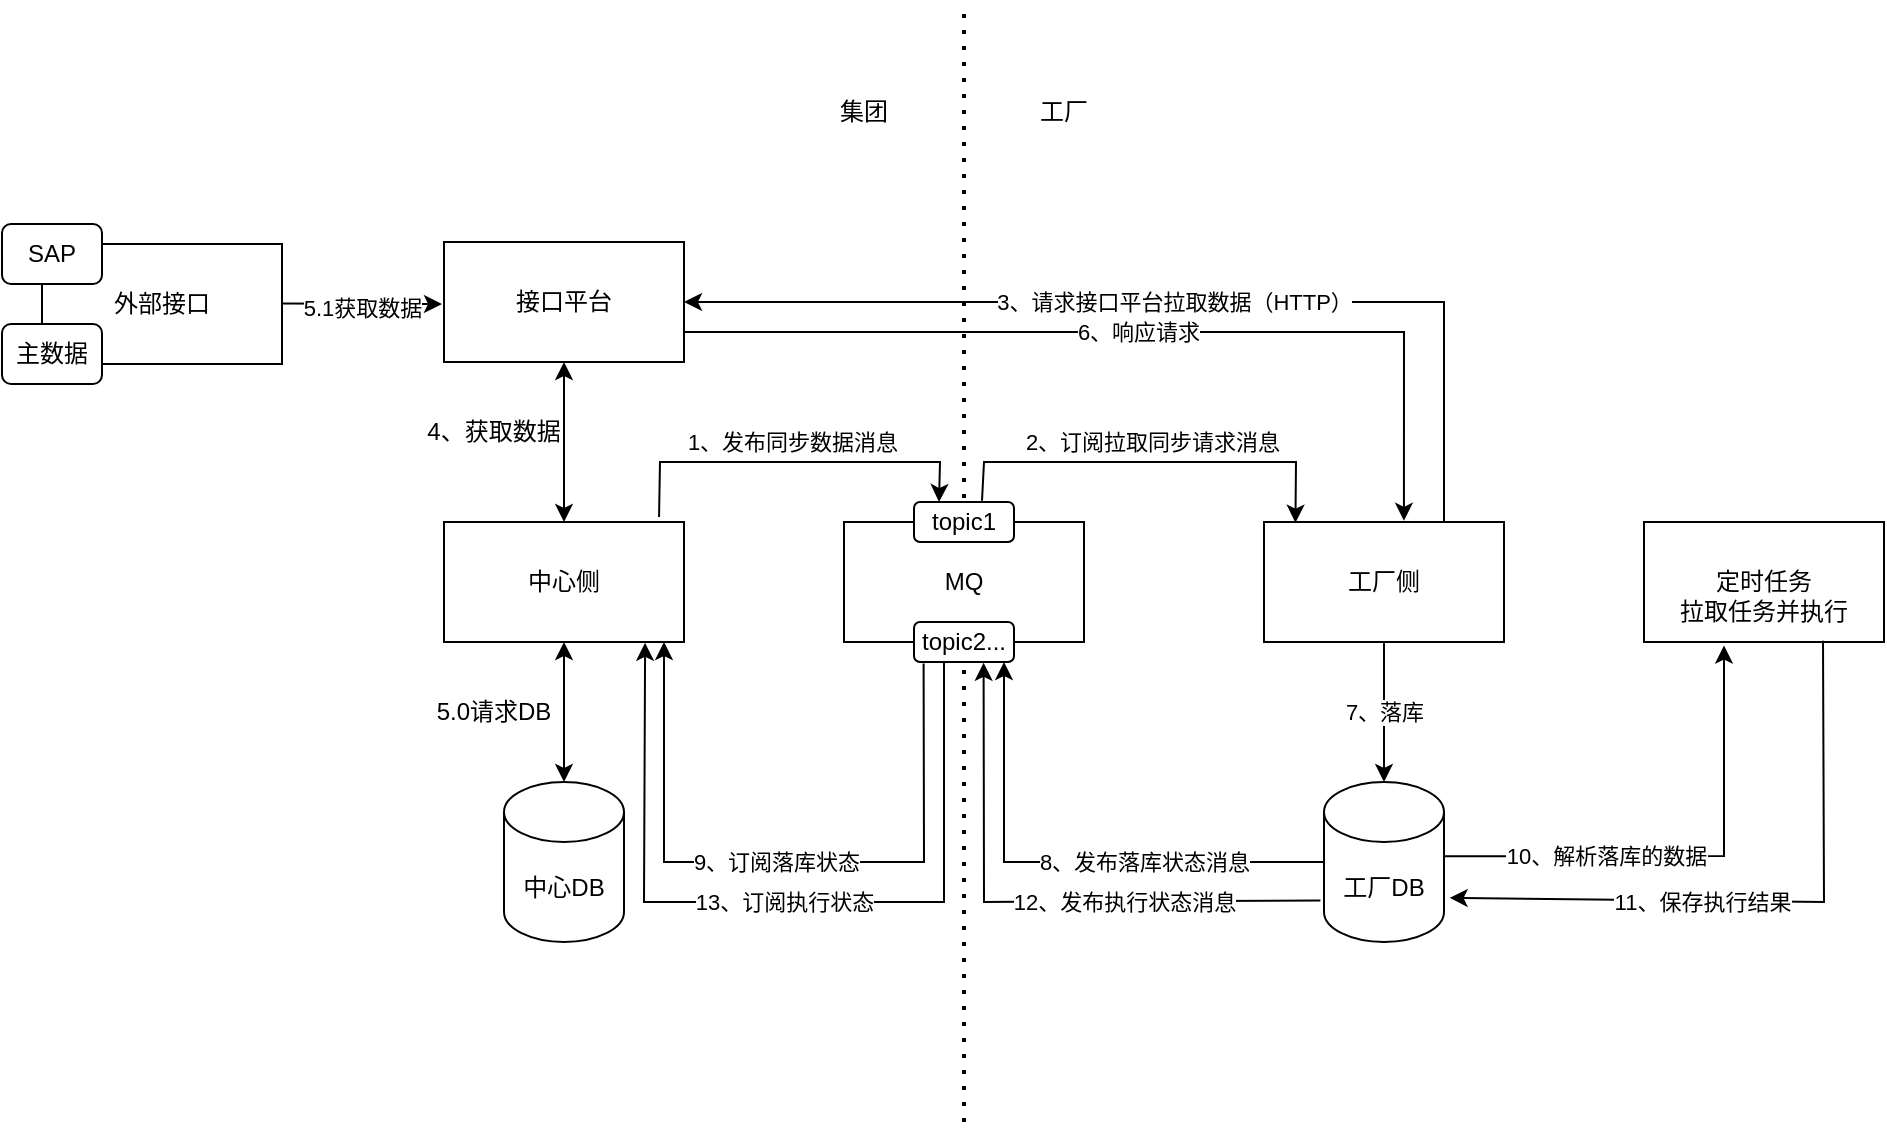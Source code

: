 <mxfile version="24.0.1" type="github">
  <diagram id="R2lEEEUBdFMjLlhIrx00" name="Page-1">
    <mxGraphModel dx="1584" dy="478" grid="0" gridSize="10" guides="1" tooltips="1" connect="1" arrows="1" fold="1" page="1" pageScale="1" pageWidth="850" pageHeight="1100" math="0" shadow="0" extFonts="Permanent Marker^https://fonts.googleapis.com/css?family=Permanent+Marker">
      <root>
        <mxCell id="0" />
        <mxCell id="1" parent="0" />
        <mxCell id="n60h2DSmVMfN_KLsbinU-1" value="中心侧" style="rounded=0;whiteSpace=wrap;html=1;" vertex="1" parent="1">
          <mxGeometry x="-260" y="366" width="120" height="60" as="geometry" />
        </mxCell>
        <mxCell id="n60h2DSmVMfN_KLsbinU-3" value="工厂侧" style="rounded=0;whiteSpace=wrap;html=1;" vertex="1" parent="1">
          <mxGeometry x="150" y="366" width="120" height="60" as="geometry" />
        </mxCell>
        <mxCell id="n60h2DSmVMfN_KLsbinU-4" value="接口平台" style="rounded=0;whiteSpace=wrap;html=1;" vertex="1" parent="1">
          <mxGeometry x="-260" y="226" width="120" height="60" as="geometry" />
        </mxCell>
        <mxCell id="n60h2DSmVMfN_KLsbinU-6" value="中心DB" style="shape=cylinder3;whiteSpace=wrap;html=1;boundedLbl=1;backgroundOutline=1;size=15;" vertex="1" parent="1">
          <mxGeometry x="-230" y="496" width="60" height="80" as="geometry" />
        </mxCell>
        <mxCell id="n60h2DSmVMfN_KLsbinU-7" value="工厂DB" style="shape=cylinder3;whiteSpace=wrap;html=1;boundedLbl=1;backgroundOutline=1;size=15;" vertex="1" parent="1">
          <mxGeometry x="180" y="496" width="60" height="80" as="geometry" />
        </mxCell>
        <mxCell id="n60h2DSmVMfN_KLsbinU-8" value="" style="endArrow=none;dashed=1;html=1;dashPattern=1 3;strokeWidth=2;rounded=0;" edge="1" parent="1">
          <mxGeometry width="50" height="50" relative="1" as="geometry">
            <mxPoint y="666" as="sourcePoint" />
            <mxPoint y="106" as="targetPoint" />
          </mxGeometry>
        </mxCell>
        <mxCell id="n60h2DSmVMfN_KLsbinU-12" value="" style="endArrow=classic;html=1;rounded=0;" edge="1" parent="1" source="n60h2DSmVMfN_KLsbinU-2">
          <mxGeometry width="50" height="50" relative="1" as="geometry">
            <mxPoint x="10" y="446" as="sourcePoint" />
            <mxPoint x="60" y="396" as="targetPoint" />
          </mxGeometry>
        </mxCell>
        <mxCell id="n60h2DSmVMfN_KLsbinU-2" value="MQ" style="rounded=0;whiteSpace=wrap;html=1;" vertex="1" parent="1">
          <mxGeometry x="-60" y="366" width="120" height="60" as="geometry" />
        </mxCell>
        <mxCell id="n60h2DSmVMfN_KLsbinU-20" value="" style="endArrow=classic;startArrow=classic;html=1;rounded=0;exitX=0.5;exitY=0;exitDx=0;exitDy=0;exitPerimeter=0;entryX=0.5;entryY=1;entryDx=0;entryDy=0;" edge="1" parent="1" source="n60h2DSmVMfN_KLsbinU-6" target="n60h2DSmVMfN_KLsbinU-1">
          <mxGeometry width="50" height="50" relative="1" as="geometry">
            <mxPoint x="-150" y="496" as="sourcePoint" />
            <mxPoint x="-100" y="446" as="targetPoint" />
          </mxGeometry>
        </mxCell>
        <mxCell id="n60h2DSmVMfN_KLsbinU-21" value="" style="endArrow=classic;startArrow=classic;html=1;rounded=0;entryX=0.5;entryY=1;entryDx=0;entryDy=0;" edge="1" parent="1" target="n60h2DSmVMfN_KLsbinU-4">
          <mxGeometry width="50" height="50" relative="1" as="geometry">
            <mxPoint x="-200" y="366" as="sourcePoint" />
            <mxPoint x="-150" y="316" as="targetPoint" />
          </mxGeometry>
        </mxCell>
        <mxCell id="n60h2DSmVMfN_KLsbinU-33" value="" style="endArrow=classic;html=1;rounded=0;exitX=0;exitY=0.5;exitDx=0;exitDy=0;exitPerimeter=0;entryX=0.7;entryY=1;entryDx=0;entryDy=0;entryPerimeter=0;" edge="1" parent="1" source="n60h2DSmVMfN_KLsbinU-7">
          <mxGeometry relative="1" as="geometry">
            <mxPoint x="190" y="536" as="sourcePoint" />
            <mxPoint x="20" y="436" as="targetPoint" />
            <Array as="points">
              <mxPoint x="20" y="536" />
            </Array>
          </mxGeometry>
        </mxCell>
        <mxCell id="n60h2DSmVMfN_KLsbinU-34" value="8、发布落库状态消息" style="edgeLabel;resizable=0;html=1;;align=center;verticalAlign=middle;" connectable="0" vertex="1" parent="n60h2DSmVMfN_KLsbinU-33">
          <mxGeometry relative="1" as="geometry">
            <mxPoint x="40" as="offset" />
          </mxGeometry>
        </mxCell>
        <mxCell id="n60h2DSmVMfN_KLsbinU-35" value="" style="endArrow=classic;html=1;rounded=0;exitX=0.096;exitY=1.04;exitDx=0;exitDy=0;entryX=0.75;entryY=1;entryDx=0;entryDy=0;exitPerimeter=0;" edge="1" parent="1" source="n60h2DSmVMfN_KLsbinU-51">
          <mxGeometry relative="1" as="geometry">
            <mxPoint x="50" y="426" as="sourcePoint" />
            <mxPoint x="-150" y="426" as="targetPoint" />
            <Array as="points">
              <mxPoint x="-20" y="536" />
              <mxPoint x="-150" y="536" />
            </Array>
          </mxGeometry>
        </mxCell>
        <mxCell id="n60h2DSmVMfN_KLsbinU-70" value="9、订阅落库状态" style="edgeLabel;html=1;align=center;verticalAlign=middle;resizable=0;points=[];" vertex="1" connectable="0" parent="n60h2DSmVMfN_KLsbinU-35">
          <mxGeometry x="0.129" y="-1" relative="1" as="geometry">
            <mxPoint x="18" y="1" as="offset" />
          </mxGeometry>
        </mxCell>
        <mxCell id="n60h2DSmVMfN_KLsbinU-37" value="" style="endArrow=classic;html=1;rounded=0;entryX=0.25;entryY=0;entryDx=0;entryDy=0;exitX=0.896;exitY=-0.042;exitDx=0;exitDy=0;exitPerimeter=0;" edge="1" parent="1" source="n60h2DSmVMfN_KLsbinU-1" target="n60h2DSmVMfN_KLsbinU-50">
          <mxGeometry relative="1" as="geometry">
            <mxPoint x="-140" y="395.5" as="sourcePoint" />
            <mxPoint x="-40" y="395.5" as="targetPoint" />
            <Array as="points">
              <mxPoint x="-152" y="336" />
              <mxPoint x="-12" y="336" />
            </Array>
          </mxGeometry>
        </mxCell>
        <mxCell id="n60h2DSmVMfN_KLsbinU-38" value="1、发布同步数据消息" style="edgeLabel;resizable=0;html=1;;align=center;verticalAlign=middle;" connectable="0" vertex="1" parent="n60h2DSmVMfN_KLsbinU-37">
          <mxGeometry relative="1" as="geometry">
            <mxPoint y="-10" as="offset" />
          </mxGeometry>
        </mxCell>
        <mxCell id="n60h2DSmVMfN_KLsbinU-39" value="" style="endArrow=classic;html=1;rounded=0;entryX=0.131;entryY=0.006;entryDx=0;entryDy=0;exitX=0.68;exitY=-0.031;exitDx=0;exitDy=0;entryPerimeter=0;exitPerimeter=0;" edge="1" parent="1" source="n60h2DSmVMfN_KLsbinU-50" target="n60h2DSmVMfN_KLsbinU-3">
          <mxGeometry relative="1" as="geometry">
            <mxPoint x="-20" y="436" as="sourcePoint" />
            <mxPoint x="80" y="436" as="targetPoint" />
            <Array as="points">
              <mxPoint x="10" y="336" />
              <mxPoint x="166" y="336" />
            </Array>
          </mxGeometry>
        </mxCell>
        <mxCell id="n60h2DSmVMfN_KLsbinU-40" value="2、订阅拉取同步请求消息" style="edgeLabel;resizable=0;html=1;;align=center;verticalAlign=middle;" connectable="0" vertex="1" parent="n60h2DSmVMfN_KLsbinU-39">
          <mxGeometry relative="1" as="geometry">
            <mxPoint y="-10" as="offset" />
          </mxGeometry>
        </mxCell>
        <mxCell id="n60h2DSmVMfN_KLsbinU-43" value="" style="endArrow=classic;html=1;rounded=0;exitX=0.75;exitY=0;exitDx=0;exitDy=0;entryX=1;entryY=0.5;entryDx=0;entryDy=0;" edge="1" parent="1" source="n60h2DSmVMfN_KLsbinU-3" target="n60h2DSmVMfN_KLsbinU-4">
          <mxGeometry relative="1" as="geometry">
            <mxPoint x="210" y="326" as="sourcePoint" />
            <mxPoint x="310" y="326" as="targetPoint" />
            <Array as="points">
              <mxPoint x="240" y="256" />
            </Array>
          </mxGeometry>
        </mxCell>
        <mxCell id="n60h2DSmVMfN_KLsbinU-44" value="3、请求接口平台拉取数据（HTTP）" style="edgeLabel;resizable=0;html=1;;align=center;verticalAlign=middle;" connectable="0" vertex="1" parent="n60h2DSmVMfN_KLsbinU-43">
          <mxGeometry relative="1" as="geometry" />
        </mxCell>
        <mxCell id="n60h2DSmVMfN_KLsbinU-47" value="外部接口" style="rounded=0;whiteSpace=wrap;html=1;" vertex="1" parent="1">
          <mxGeometry x="-461" y="227" width="120" height="60" as="geometry" />
        </mxCell>
        <mxCell id="n60h2DSmVMfN_KLsbinU-48" value="" style="endArrow=classic;html=1;rounded=0;exitX=1;exitY=0.75;exitDx=0;exitDy=0;entryX=0.583;entryY=-0.01;entryDx=0;entryDy=0;entryPerimeter=0;" edge="1" parent="1" source="n60h2DSmVMfN_KLsbinU-4" target="n60h2DSmVMfN_KLsbinU-3">
          <mxGeometry relative="1" as="geometry">
            <mxPoint x="-20" y="436" as="sourcePoint" />
            <mxPoint x="80" y="436" as="targetPoint" />
            <Array as="points">
              <mxPoint x="220" y="271" />
            </Array>
          </mxGeometry>
        </mxCell>
        <mxCell id="n60h2DSmVMfN_KLsbinU-49" value="6、响应请求" style="edgeLabel;resizable=0;html=1;;align=center;verticalAlign=middle;" connectable="0" vertex="1" parent="n60h2DSmVMfN_KLsbinU-48">
          <mxGeometry relative="1" as="geometry" />
        </mxCell>
        <mxCell id="n60h2DSmVMfN_KLsbinU-50" value="topic1" style="rounded=1;whiteSpace=wrap;html=1;" vertex="1" parent="1">
          <mxGeometry x="-25" y="356" width="50" height="20" as="geometry" />
        </mxCell>
        <mxCell id="n60h2DSmVMfN_KLsbinU-51" value="topic2..." style="rounded=1;whiteSpace=wrap;html=1;" vertex="1" parent="1">
          <mxGeometry x="-25" y="416" width="50" height="20" as="geometry" />
        </mxCell>
        <mxCell id="n60h2DSmVMfN_KLsbinU-53" value="4、获取数据" style="text;html=1;align=center;verticalAlign=middle;whiteSpace=wrap;rounded=0;rotation=0;" vertex="1" parent="1">
          <mxGeometry x="-270" y="306" width="70" height="30" as="geometry" />
        </mxCell>
        <mxCell id="n60h2DSmVMfN_KLsbinU-54" value="5.0请求DB" style="text;html=1;align=center;verticalAlign=middle;whiteSpace=wrap;rounded=0;rotation=0;" vertex="1" parent="1">
          <mxGeometry x="-270" y="446" width="70" height="30" as="geometry" />
        </mxCell>
        <mxCell id="n60h2DSmVMfN_KLsbinU-56" value="SAP" style="rounded=1;whiteSpace=wrap;html=1;" vertex="1" parent="1">
          <mxGeometry x="-481" y="217" width="50" height="30" as="geometry" />
        </mxCell>
        <mxCell id="n60h2DSmVMfN_KLsbinU-58" value="主数据" style="rounded=1;whiteSpace=wrap;html=1;" vertex="1" parent="1">
          <mxGeometry x="-481" y="267" width="50" height="30" as="geometry" />
        </mxCell>
        <mxCell id="n60h2DSmVMfN_KLsbinU-62" value="" style="endArrow=classic;html=1;rounded=0;entryX=0;entryY=0.5;entryDx=0;entryDy=0;" edge="1" parent="1">
          <mxGeometry relative="1" as="geometry">
            <mxPoint x="-341" y="256.76" as="sourcePoint" />
            <mxPoint x="-261.0" y="257" as="targetPoint" />
          </mxGeometry>
        </mxCell>
        <mxCell id="n60h2DSmVMfN_KLsbinU-63" value="Label" style="edgeLabel;resizable=0;html=1;;align=center;verticalAlign=middle;" connectable="0" vertex="1" parent="n60h2DSmVMfN_KLsbinU-62">
          <mxGeometry relative="1" as="geometry" />
        </mxCell>
        <mxCell id="n60h2DSmVMfN_KLsbinU-64" value="5.1获取数据" style="edgeLabel;html=1;align=center;verticalAlign=middle;resizable=0;points=[];" vertex="1" connectable="0" parent="n60h2DSmVMfN_KLsbinU-62">
          <mxGeometry x="-0.001" y="-2" relative="1" as="geometry">
            <mxPoint as="offset" />
          </mxGeometry>
        </mxCell>
        <mxCell id="n60h2DSmVMfN_KLsbinU-68" value="" style="endArrow=classic;html=1;rounded=0;exitX=0.5;exitY=1;exitDx=0;exitDy=0;entryX=0.5;entryY=0;entryDx=0;entryDy=0;entryPerimeter=0;" edge="1" parent="1" source="n60h2DSmVMfN_KLsbinU-3" target="n60h2DSmVMfN_KLsbinU-7">
          <mxGeometry relative="1" as="geometry">
            <mxPoint x="40" y="406" as="sourcePoint" />
            <mxPoint x="140" y="406" as="targetPoint" />
          </mxGeometry>
        </mxCell>
        <mxCell id="n60h2DSmVMfN_KLsbinU-69" value="7、落库" style="edgeLabel;resizable=0;html=1;;align=center;verticalAlign=middle;" connectable="0" vertex="1" parent="n60h2DSmVMfN_KLsbinU-68">
          <mxGeometry relative="1" as="geometry" />
        </mxCell>
        <mxCell id="n60h2DSmVMfN_KLsbinU-72" value="定时任务" style="rounded=0;whiteSpace=wrap;html=1;" vertex="1" parent="1">
          <mxGeometry x="340" y="366" width="120" height="60" as="geometry" />
        </mxCell>
        <mxCell id="n60h2DSmVMfN_KLsbinU-73" value="拉取任务并执行" style="text;html=1;align=center;verticalAlign=middle;whiteSpace=wrap;rounded=0;" vertex="1" parent="1">
          <mxGeometry x="350" y="396" width="100" height="30" as="geometry" />
        </mxCell>
        <mxCell id="n60h2DSmVMfN_KLsbinU-74" value="" style="endArrow=classic;html=1;rounded=0;exitX=1.015;exitY=0.73;exitDx=0;exitDy=0;exitPerimeter=0;entryX=0.3;entryY=1.059;entryDx=0;entryDy=0;entryPerimeter=0;" edge="1" parent="1" target="n60h2DSmVMfN_KLsbinU-73">
          <mxGeometry relative="1" as="geometry">
            <mxPoint x="240.0" y="533.11" as="sourcePoint" />
            <mxPoint x="411.0" y="406.0" as="targetPoint" />
            <Array as="points">
              <mxPoint x="380" y="533" />
            </Array>
          </mxGeometry>
        </mxCell>
        <mxCell id="n60h2DSmVMfN_KLsbinU-75" value="10、解析落库的数据" style="edgeLabel;resizable=0;html=1;;align=center;verticalAlign=middle;" connectable="0" vertex="1" parent="n60h2DSmVMfN_KLsbinU-74">
          <mxGeometry relative="1" as="geometry">
            <mxPoint x="-42" as="offset" />
          </mxGeometry>
        </mxCell>
        <mxCell id="n60h2DSmVMfN_KLsbinU-76" value="" style="endArrow=classic;html=1;rounded=0;exitX=0.795;exitY=0.979;exitDx=0;exitDy=0;exitPerimeter=0;entryX=1.047;entryY=0.724;entryDx=0;entryDy=0;entryPerimeter=0;" edge="1" parent="1" source="n60h2DSmVMfN_KLsbinU-73" target="n60h2DSmVMfN_KLsbinU-7">
          <mxGeometry relative="1" as="geometry">
            <mxPoint x="220" y="436" as="sourcePoint" />
            <mxPoint x="380" y="516" as="targetPoint" />
            <Array as="points">
              <mxPoint x="430" y="556" />
            </Array>
          </mxGeometry>
        </mxCell>
        <mxCell id="n60h2DSmVMfN_KLsbinU-77" value="11、保存执行结果" style="edgeLabel;resizable=0;html=1;;align=center;verticalAlign=middle;" connectable="0" vertex="1" parent="n60h2DSmVMfN_KLsbinU-76">
          <mxGeometry relative="1" as="geometry">
            <mxPoint x="-33" as="offset" />
          </mxGeometry>
        </mxCell>
        <mxCell id="n60h2DSmVMfN_KLsbinU-78" value="" style="endArrow=classic;html=1;rounded=0;entryX=0.696;entryY=1.02;entryDx=0;entryDy=0;exitX=-0.03;exitY=0.74;exitDx=0;exitDy=0;exitPerimeter=0;entryPerimeter=0;" edge="1" parent="1" source="n60h2DSmVMfN_KLsbinU-7" target="n60h2DSmVMfN_KLsbinU-51">
          <mxGeometry relative="1" as="geometry">
            <mxPoint x="176.16" y="552.64" as="sourcePoint" />
            <mxPoint x="8.05" y="436.0" as="targetPoint" />
            <Array as="points">
              <mxPoint x="10" y="556" />
            </Array>
          </mxGeometry>
        </mxCell>
        <mxCell id="n60h2DSmVMfN_KLsbinU-79" value="12、发布执行状态消息" style="edgeLabel;resizable=0;html=1;;align=center;verticalAlign=middle;" connectable="0" vertex="1" parent="n60h2DSmVMfN_KLsbinU-78">
          <mxGeometry relative="1" as="geometry">
            <mxPoint x="46" as="offset" />
          </mxGeometry>
        </mxCell>
        <mxCell id="n60h2DSmVMfN_KLsbinU-80" value="" style="endArrow=classic;html=1;rounded=0;entryX=0.838;entryY=1.007;entryDx=0;entryDy=0;entryPerimeter=0;" edge="1" parent="1" target="n60h2DSmVMfN_KLsbinU-1">
          <mxGeometry relative="1" as="geometry">
            <mxPoint x="-10" y="436" as="sourcePoint" />
            <mxPoint y="436" as="targetPoint" />
            <Array as="points">
              <mxPoint x="-10" y="556" />
              <mxPoint x="-160" y="556" />
            </Array>
          </mxGeometry>
        </mxCell>
        <mxCell id="n60h2DSmVMfN_KLsbinU-81" value="13、订阅执行状态" style="edgeLabel;resizable=0;html=1;;align=center;verticalAlign=middle;" connectable="0" vertex="1" parent="n60h2DSmVMfN_KLsbinU-80">
          <mxGeometry relative="1" as="geometry" />
        </mxCell>
        <mxCell id="n60h2DSmVMfN_KLsbinU-83" value="集团" style="text;html=1;align=center;verticalAlign=middle;whiteSpace=wrap;rounded=0;" vertex="1" parent="1">
          <mxGeometry x="-80" y="146" width="60" height="30" as="geometry" />
        </mxCell>
        <mxCell id="n60h2DSmVMfN_KLsbinU-84" value="工厂" style="text;html=1;align=center;verticalAlign=middle;whiteSpace=wrap;rounded=0;" vertex="1" parent="1">
          <mxGeometry x="20" y="146" width="60" height="30" as="geometry" />
        </mxCell>
      </root>
    </mxGraphModel>
  </diagram>
</mxfile>

